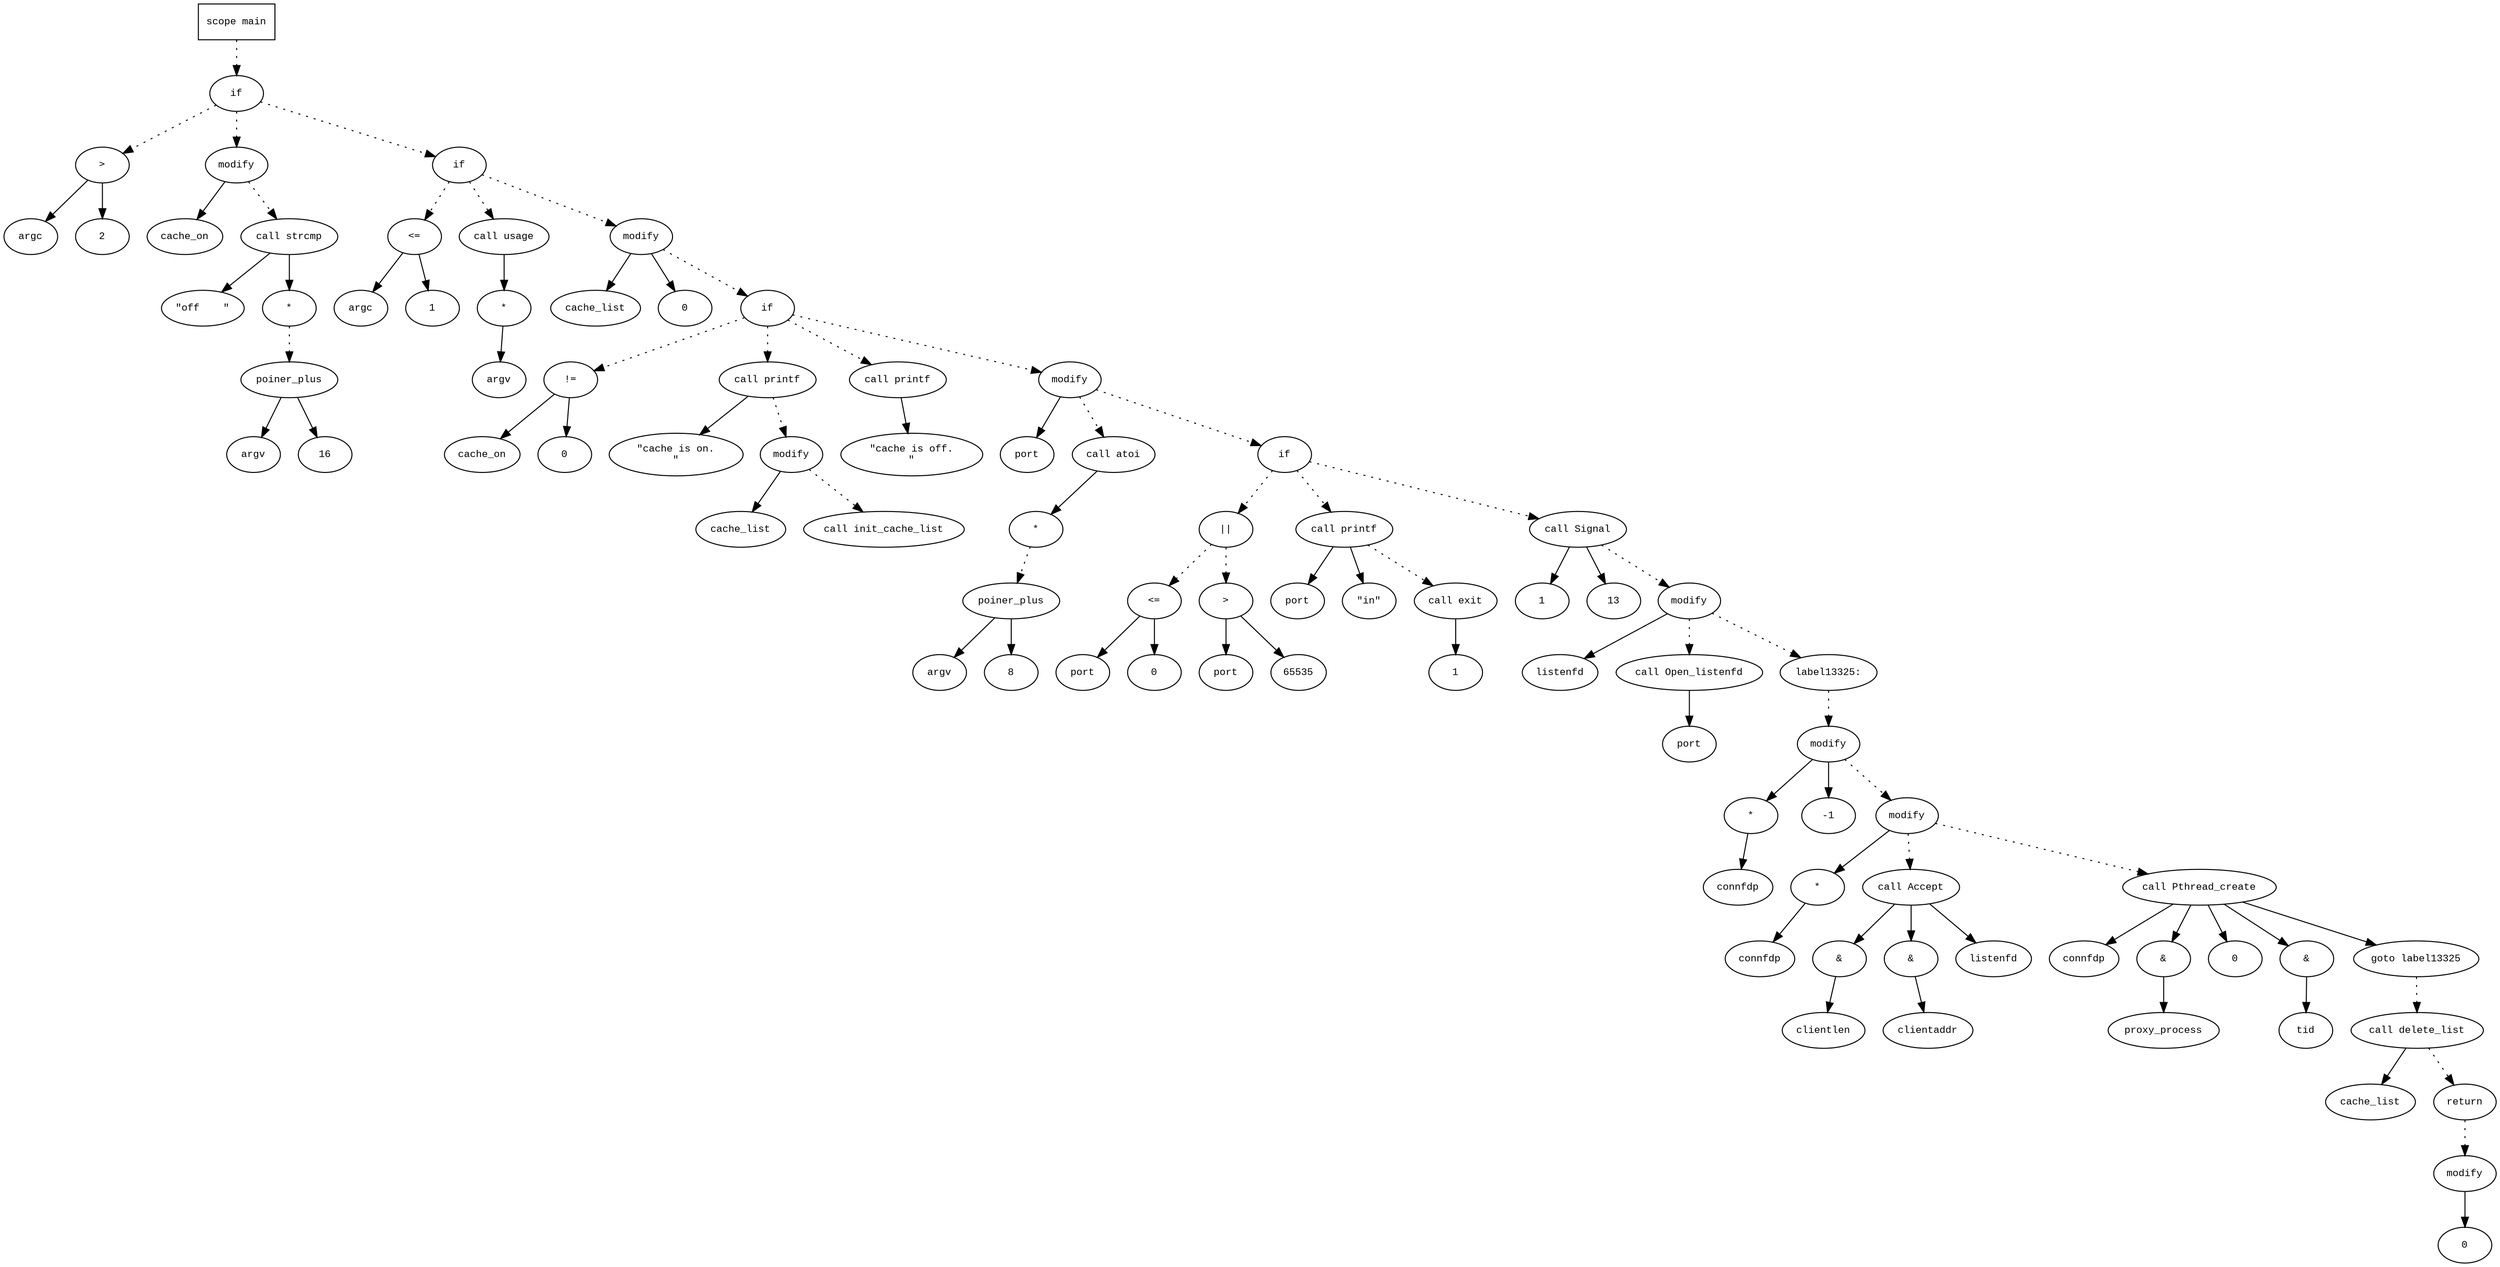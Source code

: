digraph AST {
  graph [fontname="Times New Roman",fontsize=10];
  node  [fontname="Courier New",fontsize=10];
  edge  [fontname="Times New Roman",fontsize=10];

  node1 [label="scope main",shape=box];
  node2 [label="if",shape=ellipse];
  node1 -> node2 [style=dotted];
  node3 [label=">",shape=ellipse];
  node4 [label="argc",shape=ellipse];
  node3 -> node4;
  node5 [label="2",shape=ellipse];
  node3 -> node5;
  node2 -> node3 [style=dotted];
  node6 [label="modify",shape=ellipse];
  node7 [label="cache_on",shape=ellipse];
  node6 -> node7;
  node8 [label="call strcmp",shape=ellipse];
  node9 [label="\"off    \"",shape=ellipse];
  node8 -> node9;
  node10 [label="*",shape=ellipse];
  node11 [label="poiner_plus",shape=ellipse];
  node12 [label="argv",shape=ellipse];
  node11 -> node12;
  node13 [label="16",shape=ellipse];
  node11 -> node13;
  node10 -> node11 [style=dotted];
  node8 -> node10;
  node6 -> node8 [style=dotted];
  node2 -> node6 [style=dotted];
  node14 [label="if",shape=ellipse];
  node2 -> node14 [style=dotted];
  node15 [label="<=",shape=ellipse];
  node16 [label="argc",shape=ellipse];
  node15 -> node16;
  node17 [label="1",shape=ellipse];
  node15 -> node17;
  node14 -> node15 [style=dotted];
  node18 [label="call usage",shape=ellipse];
  node19 [label="*",shape=ellipse];
  node20 [label="argv",shape=ellipse];
  node19 -> node20;
  node18 -> node19;
  node14 -> node18 [style=dotted];
  node21 [label="modify",shape=ellipse];
  node22 [label="cache_list",shape=ellipse];
  node21 -> node22;
  node23 [label="0",shape=ellipse];
  node21 -> node23;
  node14 -> node21 [style=dotted];
  node24 [label="if",shape=ellipse];
  node21 -> node24 [style=dotted];
  node25 [label="!=",shape=ellipse];
  node26 [label="cache_on",shape=ellipse];
  node25 -> node26;
  node27 [label="0",shape=ellipse];
  node25 -> node27;
  node24 -> node25 [style=dotted];
  node28 [label="call printf",shape=ellipse];
  node29 [label="\"cache is on.
\"",shape=ellipse];
  node28 -> node29;
  node24 -> node28 [style=dotted];
  node30 [label="modify",shape=ellipse];
  node31 [label="cache_list",shape=ellipse];
  node30 -> node31;
  node32 [label="call init_cache_list",shape=ellipse];
  node30 -> node32 [style=dotted];
  node28 -> node30 [style=dotted];
  node33 [label="call printf",shape=ellipse];
  node34 [label="\"cache is off.
\"",shape=ellipse];
  node33 -> node34;
  node24 -> node33 [style=dotted];
  node35 [label="modify",shape=ellipse];
  node36 [label="port",shape=ellipse];
  node35 -> node36;
  node37 [label="call atoi",shape=ellipse];
  node38 [label="*",shape=ellipse];
  node39 [label="poiner_plus",shape=ellipse];
  node40 [label="argv",shape=ellipse];
  node39 -> node40;
  node41 [label="8",shape=ellipse];
  node39 -> node41;
  node38 -> node39 [style=dotted];
  node37 -> node38;
  node35 -> node37 [style=dotted];
  node24 -> node35 [style=dotted];
  node42 [label="if",shape=ellipse];
  node35 -> node42 [style=dotted];
  node43 [label="||",shape=ellipse];
  node44 [label="<=",shape=ellipse];
  node45 [label="port",shape=ellipse];
  node44 -> node45;
  node46 [label="0",shape=ellipse];
  node44 -> node46;
  node43 -> node44 [style=dotted];
  node47 [label=">",shape=ellipse];
  node48 [label="port",shape=ellipse];
  node47 -> node48;
  node49 [label="65535",shape=ellipse];
  node47 -> node49;
  node43 -> node47 [style=dotted];
  node42 -> node43 [style=dotted];
  node50 [label="call printf",shape=ellipse];
  node51 [label="port",shape=ellipse];
  node50 -> node51;
  node52 [label="\"in\"",shape=ellipse];
  node50 -> node52;
  node42 -> node50 [style=dotted];
  node53 [label="call exit",shape=ellipse];
  node54 [label="1",shape=ellipse];
  node53 -> node54;
  node50 -> node53 [style=dotted];
  node55 [label="call Signal",shape=ellipse];
  node56 [label="1",shape=ellipse];
  node55 -> node56;
  node57 [label="13",shape=ellipse];
  node55 -> node57;
  node42 -> node55 [style=dotted];
  node58 [label="modify",shape=ellipse];
  node59 [label="listenfd",shape=ellipse];
  node58 -> node59;
  node60 [label="call Open_listenfd",shape=ellipse];
  node61 [label="port",shape=ellipse];
  node60 -> node61;
  node58 -> node60 [style=dotted];
  node55 -> node58 [style=dotted];
  node62 [label="label13325:",shape=ellipse];
  node58 -> node62 [style=dotted];
  node63 [label="modify",shape=ellipse];
  node64 [label="*",shape=ellipse];
  node65 [label="connfdp",shape=ellipse];
  node64 -> node65;
  node63 -> node64;
  node66 [label="-1",shape=ellipse];
  node63 -> node66;
  node62 -> node63 [style=dotted];
  node67 [label="modify",shape=ellipse];
  node68 [label="*",shape=ellipse];
  node69 [label="connfdp",shape=ellipse];
  node68 -> node69;
  node67 -> node68;
  node70 [label="call Accept",shape=ellipse];
  node71 [label="&",shape=ellipse];
  node70 -> node71;
  node72 [label="clientlen",shape=ellipse];
  node71 -> node72;
  node73 [label="&",shape=ellipse];
  node70 -> node73;
  node74 [label="clientaddr",shape=ellipse];
  node73 -> node74;
  node75 [label="listenfd",shape=ellipse];
  node70 -> node75;
  node67 -> node70 [style=dotted];
  node63 -> node67 [style=dotted];
  node76 [label="call Pthread_create",shape=ellipse];
  node77 [label="connfdp",shape=ellipse];
  node76 -> node77;
  node78 [label="&",shape=ellipse];
  node76 -> node78;
  node79 [label="proxy_process",shape=ellipse];
  node78 -> node79;
  node80 [label="0",shape=ellipse];
  node76 -> node80;
  node81 [label="&",shape=ellipse];
  node76 -> node81;
  node82 [label="tid",shape=ellipse];
  node81 -> node82;
  node67 -> node76 [style=dotted];
  node83 [label="goto label13325",shape=ellipse];
  node76 -> node83;
  node84 [label="call delete_list",shape=ellipse];
  node85 [label="cache_list",shape=ellipse];
  node84 -> node85;
  node83 -> node84 [style=dotted];
  node86 [label="return",shape=ellipse];
  node87 [label="modify",shape=ellipse];
  node88 [label="0",shape=ellipse];
  node87 -> node88;
  node86 -> node87 [style=dotted];
  node84 -> node86 [style=dotted];
} 